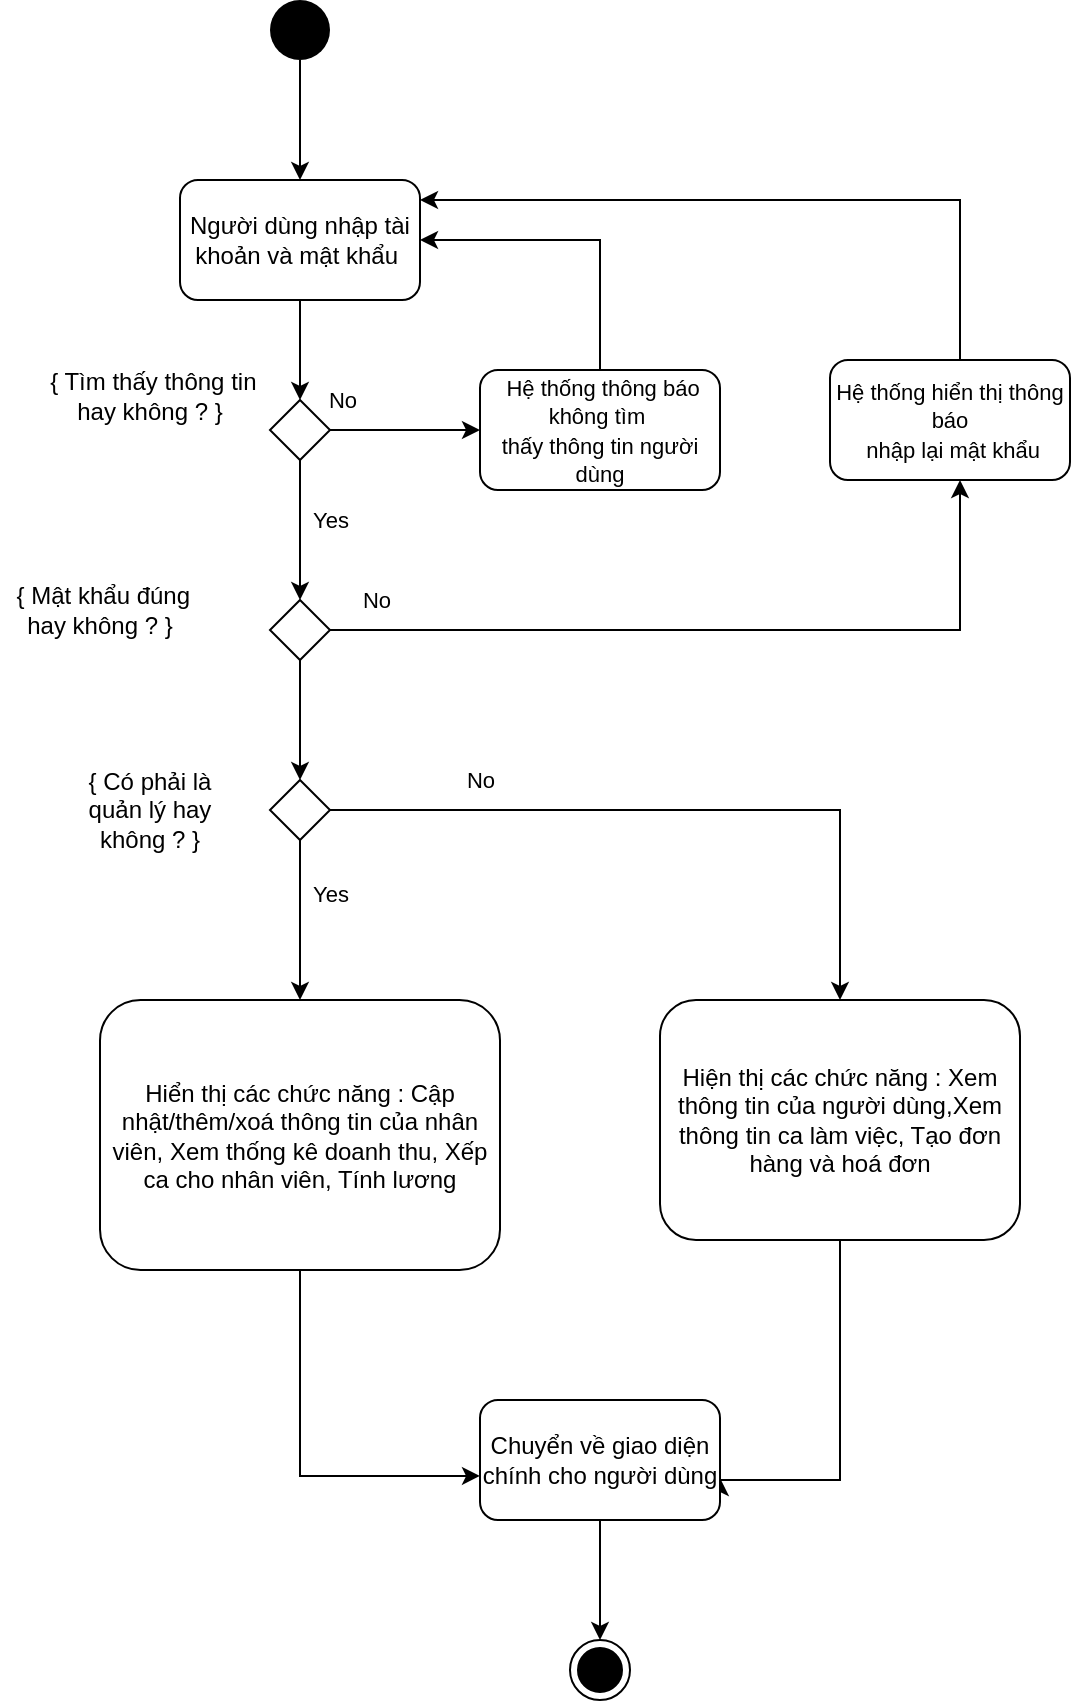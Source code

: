 <mxfile version="13.10.2" type="google"><diagram id="C5RBs43oDa-KdzZeNtuy" name="Page-1"><mxGraphModel dx="1581" dy="1019" grid="0" gridSize="10" guides="1" tooltips="1" connect="1" arrows="1" fold="1" page="1" pageScale="1" pageWidth="827" pageHeight="1169" math="0" shadow="0"><root><mxCell id="WIyWlLk6GJQsqaUBKTNV-0"/><mxCell id="WIyWlLk6GJQsqaUBKTNV-1" parent="WIyWlLk6GJQsqaUBKTNV-0"/><mxCell id="_55rnShIL907ocSj3hbW-7" style="edgeStyle=orthogonalEdgeStyle;rounded=0;orthogonalLoop=1;jettySize=auto;html=1;entryX=0.5;entryY=0;entryDx=0;entryDy=0;" edge="1" parent="WIyWlLk6GJQsqaUBKTNV-1" source="_55rnShIL907ocSj3hbW-0" target="_55rnShIL907ocSj3hbW-3"><mxGeometry relative="1" as="geometry"/></mxCell><mxCell id="_55rnShIL907ocSj3hbW-0" value="Người dùng nhập tài khoản và&amp;nbsp;mật khẩu&amp;nbsp;" style="rounded=1;whiteSpace=wrap;html=1;" vertex="1" parent="WIyWlLk6GJQsqaUBKTNV-1"><mxGeometry x="230" y="190" width="120" height="60" as="geometry"/></mxCell><mxCell id="_55rnShIL907ocSj3hbW-6" style="edgeStyle=orthogonalEdgeStyle;rounded=0;orthogonalLoop=1;jettySize=auto;html=1;entryX=0.5;entryY=0;entryDx=0;entryDy=0;" edge="1" parent="WIyWlLk6GJQsqaUBKTNV-1" source="_55rnShIL907ocSj3hbW-1" target="_55rnShIL907ocSj3hbW-0"><mxGeometry relative="1" as="geometry"/></mxCell><mxCell id="_55rnShIL907ocSj3hbW-1" value="" style="ellipse;fillColor=#000000;strokeColor=none;" vertex="1" parent="WIyWlLk6GJQsqaUBKTNV-1"><mxGeometry x="275" y="100" width="30" height="30" as="geometry"/></mxCell><mxCell id="_55rnShIL907ocSj3hbW-2" value="" style="ellipse;html=1;shape=endState;fillColor=#000000;strokeColor=#000000;" vertex="1" parent="WIyWlLk6GJQsqaUBKTNV-1"><mxGeometry x="425" y="920" width="30" height="30" as="geometry"/></mxCell><mxCell id="_55rnShIL907ocSj3hbW-8" style="edgeStyle=orthogonalEdgeStyle;rounded=0;orthogonalLoop=1;jettySize=auto;html=1;exitX=1;exitY=0.5;exitDx=0;exitDy=0;entryX=1;entryY=0.5;entryDx=0;entryDy=0;" edge="1" parent="WIyWlLk6GJQsqaUBKTNV-1" source="_55rnShIL907ocSj3hbW-33" target="_55rnShIL907ocSj3hbW-0"><mxGeometry relative="1" as="geometry"><Array as="points"><mxPoint x="440" y="315"/><mxPoint x="440" y="220"/></Array></mxGeometry></mxCell><mxCell id="_55rnShIL907ocSj3hbW-16" style="edgeStyle=orthogonalEdgeStyle;rounded=0;orthogonalLoop=1;jettySize=auto;html=1;entryX=0.5;entryY=0;entryDx=0;entryDy=0;" edge="1" parent="WIyWlLk6GJQsqaUBKTNV-1" source="_55rnShIL907ocSj3hbW-3" target="_55rnShIL907ocSj3hbW-12"><mxGeometry relative="1" as="geometry"/></mxCell><mxCell id="_55rnShIL907ocSj3hbW-19" value="Yes" style="edgeLabel;html=1;align=center;verticalAlign=middle;resizable=0;points=[];" vertex="1" connectable="0" parent="_55rnShIL907ocSj3hbW-16"><mxGeometry x="-0.143" y="1" relative="1" as="geometry"><mxPoint x="14" as="offset"/></mxGeometry></mxCell><mxCell id="_55rnShIL907ocSj3hbW-3" value="" style="rhombus;" vertex="1" parent="WIyWlLk6GJQsqaUBKTNV-1"><mxGeometry x="275" y="300" width="30" height="30" as="geometry"/></mxCell><mxCell id="_55rnShIL907ocSj3hbW-4" style="edgeStyle=orthogonalEdgeStyle;rounded=0;orthogonalLoop=1;jettySize=auto;html=1;exitX=0.5;exitY=1;exitDx=0;exitDy=0;" edge="1" parent="WIyWlLk6GJQsqaUBKTNV-1" source="_55rnShIL907ocSj3hbW-1" target="_55rnShIL907ocSj3hbW-1"><mxGeometry relative="1" as="geometry"/></mxCell><mxCell id="_55rnShIL907ocSj3hbW-42" style="edgeStyle=orthogonalEdgeStyle;rounded=0;orthogonalLoop=1;jettySize=auto;html=1;entryX=0;entryY=0.633;entryDx=0;entryDy=0;entryPerimeter=0;" edge="1" parent="WIyWlLk6GJQsqaUBKTNV-1" source="_55rnShIL907ocSj3hbW-11" target="_55rnShIL907ocSj3hbW-41"><mxGeometry relative="1" as="geometry"><Array as="points"><mxPoint x="290" y="838"/></Array></mxGeometry></mxCell><mxCell id="_55rnShIL907ocSj3hbW-11" value="Hiển thị các chức năng : Cập nhật/thêm/xoá thông tin của nhân viên, Xem thống kê doanh thu, Xếp ca cho nhân viên, Tính lương" style="rounded=1;whiteSpace=wrap;html=1;" vertex="1" parent="WIyWlLk6GJQsqaUBKTNV-1"><mxGeometry x="190" y="600" width="200" height="135" as="geometry"/></mxCell><mxCell id="_55rnShIL907ocSj3hbW-17" style="edgeStyle=orthogonalEdgeStyle;rounded=0;orthogonalLoop=1;jettySize=auto;html=1;" edge="1" parent="WIyWlLk6GJQsqaUBKTNV-1" source="_55rnShIL907ocSj3hbW-34"><mxGeometry relative="1" as="geometry"><mxPoint x="350" y="200" as="targetPoint"/><Array as="points"><mxPoint x="620" y="200"/></Array></mxGeometry></mxCell><mxCell id="_55rnShIL907ocSj3hbW-21" style="edgeStyle=orthogonalEdgeStyle;rounded=0;orthogonalLoop=1;jettySize=auto;html=1;entryX=0.5;entryY=0;entryDx=0;entryDy=0;" edge="1" parent="WIyWlLk6GJQsqaUBKTNV-1" source="_55rnShIL907ocSj3hbW-12" target="_55rnShIL907ocSj3hbW-13"><mxGeometry relative="1" as="geometry"/></mxCell><mxCell id="_55rnShIL907ocSj3hbW-12" value="" style="rhombus;direction=east;" vertex="1" parent="WIyWlLk6GJQsqaUBKTNV-1"><mxGeometry x="275" y="400" width="30" height="30" as="geometry"/></mxCell><mxCell id="_55rnShIL907ocSj3hbW-22" style="edgeStyle=orthogonalEdgeStyle;rounded=0;orthogonalLoop=1;jettySize=auto;html=1;entryX=0.5;entryY=0;entryDx=0;entryDy=0;" edge="1" parent="WIyWlLk6GJQsqaUBKTNV-1" source="_55rnShIL907ocSj3hbW-13" target="_55rnShIL907ocSj3hbW-39"><mxGeometry relative="1" as="geometry"><mxPoint x="525" y="505" as="targetPoint"/></mxGeometry></mxCell><mxCell id="_55rnShIL907ocSj3hbW-32" value="No" style="edgeLabel;html=1;align=center;verticalAlign=middle;resizable=0;points=[];" vertex="1" connectable="0" parent="_55rnShIL907ocSj3hbW-22"><mxGeometry x="-0.536" relative="1" as="geometry"><mxPoint x="-6" y="-15" as="offset"/></mxGeometry></mxCell><mxCell id="_55rnShIL907ocSj3hbW-25" style="edgeStyle=orthogonalEdgeStyle;rounded=0;orthogonalLoop=1;jettySize=auto;html=1;entryX=0.5;entryY=0;entryDx=0;entryDy=0;" edge="1" parent="WIyWlLk6GJQsqaUBKTNV-1" source="_55rnShIL907ocSj3hbW-13" target="_55rnShIL907ocSj3hbW-11"><mxGeometry relative="1" as="geometry"/></mxCell><mxCell id="_55rnShIL907ocSj3hbW-31" value="Yes" style="edgeLabel;html=1;align=center;verticalAlign=middle;resizable=0;points=[];" vertex="1" connectable="0" parent="_55rnShIL907ocSj3hbW-25"><mxGeometry x="-0.323" y="-3" relative="1" as="geometry"><mxPoint x="18" as="offset"/></mxGeometry></mxCell><mxCell id="_55rnShIL907ocSj3hbW-13" value="" style="rhombus;rotation=0;" vertex="1" parent="WIyWlLk6GJQsqaUBKTNV-1"><mxGeometry x="275" y="490" width="30" height="30" as="geometry"/></mxCell><mxCell id="_55rnShIL907ocSj3hbW-28" value="&amp;nbsp;{ Tìm thấy thông tin hay không ? }" style="text;html=1;strokeColor=none;fillColor=none;align=center;verticalAlign=middle;whiteSpace=wrap;rounded=0;" vertex="1" parent="WIyWlLk6GJQsqaUBKTNV-1"><mxGeometry x="155" y="280" width="120" height="35" as="geometry"/></mxCell><mxCell id="_55rnShIL907ocSj3hbW-29" value="&amp;nbsp;{ Mật khẩu đúng hay không ? }" style="text;html=1;strokeColor=none;fillColor=none;align=center;verticalAlign=middle;whiteSpace=wrap;rounded=0;" vertex="1" parent="WIyWlLk6GJQsqaUBKTNV-1"><mxGeometry x="140" y="390" width="100" height="30" as="geometry"/></mxCell><mxCell id="_55rnShIL907ocSj3hbW-30" value="{ Có phải là quản lý hay không ? }" style="text;html=1;strokeColor=none;fillColor=none;align=center;verticalAlign=middle;whiteSpace=wrap;rounded=0;" vertex="1" parent="WIyWlLk6GJQsqaUBKTNV-1"><mxGeometry x="175" y="482.5" width="80" height="45" as="geometry"/></mxCell><mxCell id="_55rnShIL907ocSj3hbW-34" value="&lt;span style=&quot;font-size: 11px ; background-color: rgb(255 , 255 , 255)&quot;&gt;Hệ thống hiển thị thông báo&lt;/span&gt;&lt;br style=&quot;font-size: 11px&quot;&gt;&lt;span style=&quot;font-size: 11px ; background-color: rgb(255 , 255 , 255)&quot;&gt;&amp;nbsp;nhập lại mật khẩu&lt;/span&gt;" style="rounded=1;whiteSpace=wrap;html=1;" vertex="1" parent="WIyWlLk6GJQsqaUBKTNV-1"><mxGeometry x="555" y="280" width="120" height="60" as="geometry"/></mxCell><mxCell id="_55rnShIL907ocSj3hbW-35" style="edgeStyle=orthogonalEdgeStyle;rounded=0;orthogonalLoop=1;jettySize=auto;html=1;" edge="1" parent="WIyWlLk6GJQsqaUBKTNV-1" source="_55rnShIL907ocSj3hbW-12"><mxGeometry relative="1" as="geometry"><mxPoint x="305" y="415" as="sourcePoint"/><mxPoint x="620" y="340" as="targetPoint"/><Array as="points"><mxPoint x="620" y="415"/><mxPoint x="620" y="340"/></Array></mxGeometry></mxCell><mxCell id="_55rnShIL907ocSj3hbW-36" value="No&#13;" style="edgeLabel;html=1;align=center;verticalAlign=middle;resizable=0;points=[];" vertex="1" connectable="0" parent="_55rnShIL907ocSj3hbW-35"><mxGeometry x="-0.884" y="3" relative="1" as="geometry"><mxPoint y="-12" as="offset"/></mxGeometry></mxCell><mxCell id="_55rnShIL907ocSj3hbW-33" value="&lt;span style=&quot;font-size: 11px ; background-color: rgb(255 , 255 , 255)&quot;&gt;&amp;nbsp;Hệ thống thông báo không tìm&amp;nbsp;&lt;/span&gt;&lt;br style=&quot;font-size: 11px&quot;&gt;&lt;span style=&quot;font-size: 11px ; background-color: rgb(255 , 255 , 255)&quot;&gt;thấy thông tin người dùng&lt;/span&gt;" style="rounded=1;whiteSpace=wrap;html=1;" vertex="1" parent="WIyWlLk6GJQsqaUBKTNV-1"><mxGeometry x="380" y="285" width="120" height="60" as="geometry"/></mxCell><mxCell id="_55rnShIL907ocSj3hbW-37" style="edgeStyle=orthogonalEdgeStyle;rounded=0;orthogonalLoop=1;jettySize=auto;html=1;exitX=1;exitY=0.5;exitDx=0;exitDy=0;" edge="1" parent="WIyWlLk6GJQsqaUBKTNV-1" source="_55rnShIL907ocSj3hbW-3"><mxGeometry relative="1" as="geometry"><mxPoint x="305" y="315" as="sourcePoint"/><mxPoint x="380" y="315" as="targetPoint"/><Array as="points"><mxPoint x="360" y="315"/><mxPoint x="360" y="315"/></Array></mxGeometry></mxCell><mxCell id="_55rnShIL907ocSj3hbW-38" value="No&#13;" style="edgeLabel;html=1;align=center;verticalAlign=middle;resizable=0;points=[];" vertex="1" connectable="0" parent="_55rnShIL907ocSj3hbW-37"><mxGeometry x="-0.749" y="-3" relative="1" as="geometry"><mxPoint x="-4" y="-18" as="offset"/></mxGeometry></mxCell><mxCell id="_55rnShIL907ocSj3hbW-43" style="edgeStyle=orthogonalEdgeStyle;rounded=0;orthogonalLoop=1;jettySize=auto;html=1;entryX=1;entryY=0.65;entryDx=0;entryDy=0;entryPerimeter=0;" edge="1" parent="WIyWlLk6GJQsqaUBKTNV-1" source="_55rnShIL907ocSj3hbW-39" target="_55rnShIL907ocSj3hbW-41"><mxGeometry relative="1" as="geometry"><Array as="points"><mxPoint x="560" y="840"/></Array></mxGeometry></mxCell><mxCell id="_55rnShIL907ocSj3hbW-39" value="Hiện thị các chức năng : Xem thông tin của người dùng,Xem thông tin ca làm việc, Tạo đơn hàng và hoá đơn" style="rounded=1;whiteSpace=wrap;html=1;" vertex="1" parent="WIyWlLk6GJQsqaUBKTNV-1"><mxGeometry x="470" y="600" width="180" height="120" as="geometry"/></mxCell><mxCell id="_55rnShIL907ocSj3hbW-44" style="edgeStyle=orthogonalEdgeStyle;rounded=0;orthogonalLoop=1;jettySize=auto;html=1;entryX=0.5;entryY=0;entryDx=0;entryDy=0;" edge="1" parent="WIyWlLk6GJQsqaUBKTNV-1" source="_55rnShIL907ocSj3hbW-41" target="_55rnShIL907ocSj3hbW-2"><mxGeometry relative="1" as="geometry"/></mxCell><mxCell id="_55rnShIL907ocSj3hbW-41" value="Chuyển về giao diện chính cho người dùng" style="rounded=1;whiteSpace=wrap;html=1;" vertex="1" parent="WIyWlLk6GJQsqaUBKTNV-1"><mxGeometry x="380" y="800" width="120" height="60" as="geometry"/></mxCell></root></mxGraphModel></diagram></mxfile>